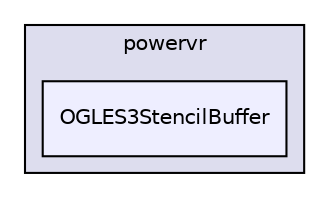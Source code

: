 digraph "PVR/SDK_3.4/Examples/Intermediate/StencilBuffer/OGLES3/Build/Android/src/com/powervr/OGLES3StencilBuffer" {
  compound=true
  node [ fontsize="10", fontname="Helvetica"];
  edge [ labelfontsize="10", labelfontname="Helvetica"];
  subgraph clusterdir_1deda73f22758af8a593fa14bdf3abe6 {
    graph [ bgcolor="#ddddee", pencolor="black", label="powervr" fontname="Helvetica", fontsize="10", URL="dir_1deda73f22758af8a593fa14bdf3abe6.html"]
  dir_a30c64c6696cb1b483a774b3aaa315b7 [shape=box, label="OGLES3StencilBuffer", style="filled", fillcolor="#eeeeff", pencolor="black", URL="dir_a30c64c6696cb1b483a774b3aaa315b7.html"];
  }
}
